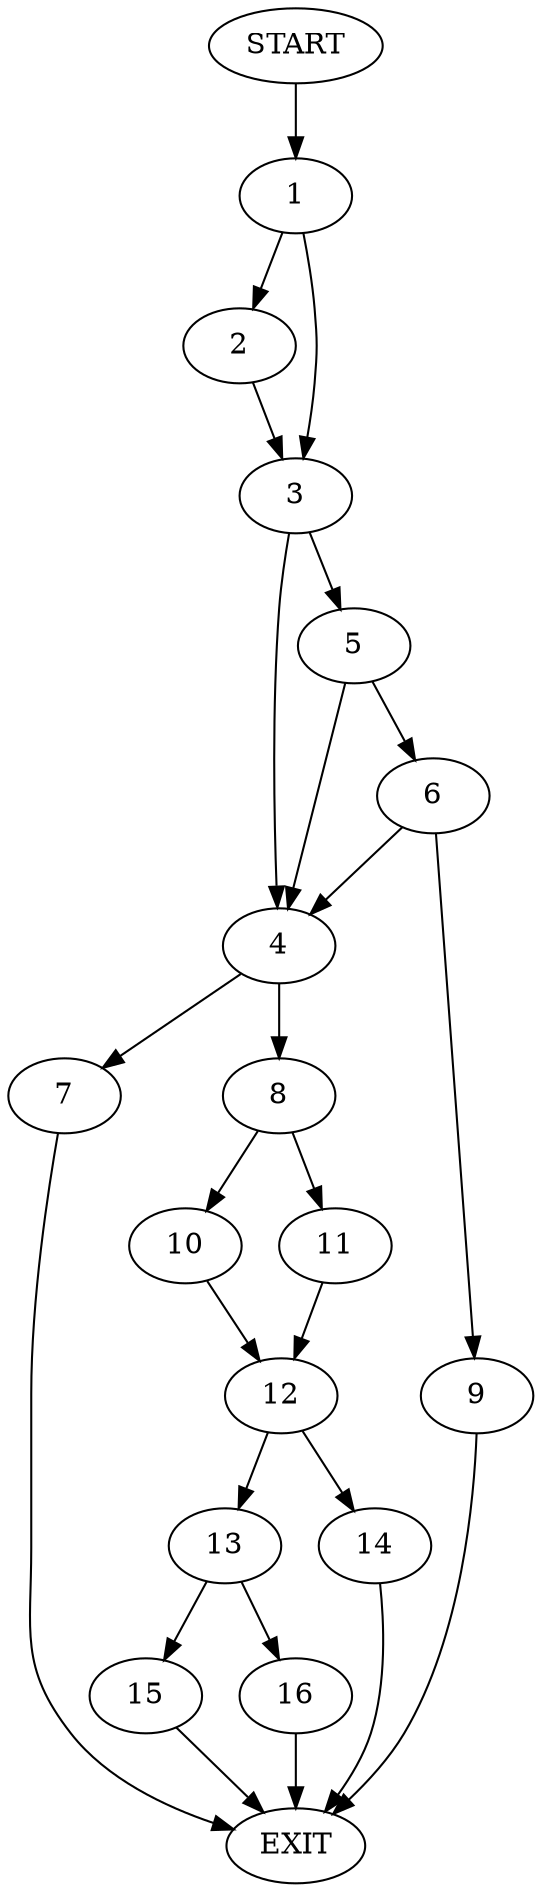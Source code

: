 digraph {
0 [label="START"]
17 [label="EXIT"]
0 -> 1
1 -> 2
1 -> 3
3 -> 4
3 -> 5
2 -> 3
5 -> 6
5 -> 4
4 -> 7
4 -> 8
6 -> 9
6 -> 4
9 -> 17
7 -> 17
8 -> 10
8 -> 11
10 -> 12
11 -> 12
12 -> 13
12 -> 14
14 -> 17
13 -> 15
13 -> 16
15 -> 17
16 -> 17
}
